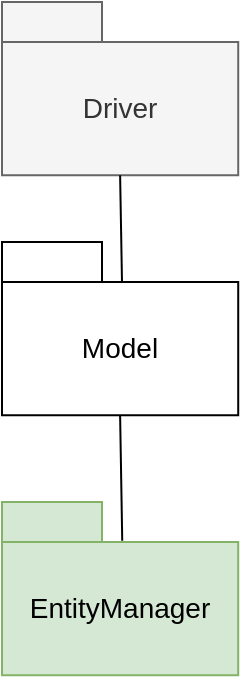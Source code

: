 <mxfile version="22.1.7" type="device" pages="7">
  <diagram name="stage1" id="nFiXmGpiatd-x4IdftAf">
    <mxGraphModel dx="1050" dy="574" grid="1" gridSize="10" guides="1" tooltips="1" connect="1" arrows="1" fold="1" page="1" pageScale="1" pageWidth="827" pageHeight="1169" math="0" shadow="0">
      <root>
        <mxCell id="0" />
        <mxCell id="1" parent="0" />
        <mxCell id="NtFGBCNYMaarltviYt5e-6" value="Driver" style="shape=folder;fontStyle=0;tabWidth=50;tabHeight=20;tabPosition=left;html=1;boundedLbl=1;whiteSpace=wrap;fontSize=14;fillColor=#f5f5f5;fontColor=#333333;strokeColor=#666666;" parent="1" vertex="1">
          <mxGeometry x="110" y="100" width="118.11" height="86.614" as="geometry" />
        </mxCell>
        <mxCell id="NtFGBCNYMaarltviYt5e-7" value="EntityManager" style="shape=folder;fontStyle=0;tabWidth=50;tabHeight=20;tabPosition=left;html=1;boundedLbl=1;whiteSpace=wrap;fontSize=14;fillColor=#d5e8d4;strokeColor=#82b366;" parent="1" vertex="1">
          <mxGeometry x="110" y="350" width="118.11" height="86.614" as="geometry" />
        </mxCell>
        <mxCell id="NtFGBCNYMaarltviYt5e-8" value="Model" style="shape=folder;fontStyle=0;tabWidth=50;tabHeight=20;tabPosition=left;html=1;boundedLbl=1;whiteSpace=wrap;fontSize=14;" parent="1" vertex="1">
          <mxGeometry x="110" y="220" width="118.11" height="86.614" as="geometry" />
        </mxCell>
        <mxCell id="NtFGBCNYMaarltviYt5e-9" style="edgeStyle=none;curved=1;rounded=0;orthogonalLoop=1;jettySize=auto;html=1;exitX=0.5;exitY=1;exitDx=0;exitDy=0;exitPerimeter=0;fontSize=14;startSize=8;endSize=8;endArrow=none;endFill=0;fontStyle=0" parent="1" source="NtFGBCNYMaarltviYt5e-6" edge="1">
          <mxGeometry relative="1" as="geometry">
            <mxPoint x="170" y="240" as="targetPoint" />
          </mxGeometry>
        </mxCell>
        <mxCell id="NtFGBCNYMaarltviYt5e-10" style="edgeStyle=none;curved=1;rounded=0;orthogonalLoop=1;jettySize=auto;html=1;exitX=0.5;exitY=1;exitDx=0;exitDy=0;exitPerimeter=0;fontSize=14;startSize=8;endSize=8;endArrow=none;endFill=0;entryX=0.509;entryY=0.224;entryDx=0;entryDy=0;entryPerimeter=0;fontStyle=0" parent="1" source="NtFGBCNYMaarltviYt5e-8" target="NtFGBCNYMaarltviYt5e-7" edge="1">
          <mxGeometry relative="1" as="geometry">
            <mxPoint x="180" y="390" as="targetPoint" />
          </mxGeometry>
        </mxCell>
      </root>
    </mxGraphModel>
  </diagram>
  <diagram id="7jZhpewcuXQLTm9cqS-a" name="stage2">
    <mxGraphModel dx="1050" dy="574" grid="1" gridSize="10" guides="1" tooltips="1" connect="1" arrows="1" fold="1" page="1" pageScale="1" pageWidth="827" pageHeight="1169" math="0" shadow="0">
      <root>
        <mxCell id="0" />
        <mxCell id="1" parent="0" />
        <mxCell id="r5QSC98rm3aFoDjztmir-1" value="Driver" style="shape=folder;fontStyle=0;tabWidth=50;tabHeight=20;tabPosition=left;html=1;boundedLbl=1;whiteSpace=wrap;fontSize=14;fillColor=#f5f5f5;fontColor=#333333;strokeColor=#666666;" parent="1" vertex="1">
          <mxGeometry x="190" y="150" width="118.11" height="86.614" as="geometry" />
        </mxCell>
        <mxCell id="r5QSC98rm3aFoDjztmir-2" value="EntityManager" style="shape=folder;fontStyle=0;tabWidth=50;tabHeight=20;tabPosition=left;html=1;boundedLbl=1;whiteSpace=wrap;fontSize=14;fillColor=#d5e8d4;strokeColor=#82b366;" parent="1" vertex="1">
          <mxGeometry x="188" y="400" width="118.11" height="86.614" as="geometry" />
        </mxCell>
        <mxCell id="r5QSC98rm3aFoDjztmir-3" value="Model" style="shape=folder;fontStyle=0;tabWidth=50;tabHeight=20;tabPosition=left;html=1;boundedLbl=1;whiteSpace=wrap;fontSize=14;" parent="1" vertex="1">
          <mxGeometry x="190" y="280" width="118.11" height="86.614" as="geometry" />
        </mxCell>
        <mxCell id="r5QSC98rm3aFoDjztmir-4" style="edgeStyle=none;curved=1;rounded=0;orthogonalLoop=1;jettySize=auto;html=1;exitX=0.5;exitY=1;exitDx=0;exitDy=0;exitPerimeter=0;entryX=0.502;entryY=0.222;entryDx=0;entryDy=0;entryPerimeter=0;fontSize=14;startSize=8;endSize=8;endArrow=none;endFill=0;fontStyle=0" parent="1" source="r5QSC98rm3aFoDjztmir-1" target="r5QSC98rm3aFoDjztmir-3" edge="1">
          <mxGeometry relative="1" as="geometry" />
        </mxCell>
        <mxCell id="r5QSC98rm3aFoDjztmir-5" style="edgeStyle=none;curved=1;rounded=0;orthogonalLoop=1;jettySize=auto;html=1;exitX=0.5;exitY=1;exitDx=0;exitDy=0;exitPerimeter=0;fontSize=14;startSize=8;endSize=8;endArrow=none;endFill=0;entryX=0.514;entryY=0.235;entryDx=0;entryDy=0;entryPerimeter=0;fontStyle=0" parent="1" source="r5QSC98rm3aFoDjztmir-3" target="r5QSC98rm3aFoDjztmir-2" edge="1">
          <mxGeometry relative="1" as="geometry">
            <mxPoint x="260" y="460" as="targetPoint" />
          </mxGeometry>
        </mxCell>
        <mxCell id="r5QSC98rm3aFoDjztmir-6" value="Driver" style="shape=folder;fontStyle=0;tabWidth=50;tabHeight=20;tabPosition=left;html=1;boundedLbl=1;whiteSpace=wrap;fontSize=14;fillColor=#f5f5f5;fontColor=#333333;strokeColor=#666666;" parent="1" vertex="1">
          <mxGeometry x="390" y="152" width="118.11" height="86.614" as="geometry" />
        </mxCell>
        <mxCell id="r5QSC98rm3aFoDjztmir-7" value="User access manager" style="shape=folder;fontStyle=0;tabWidth=50;tabHeight=20;tabPosition=left;html=1;boundedLbl=1;whiteSpace=wrap;fontSize=14;" parent="1" vertex="1">
          <mxGeometry x="390" y="280" width="118.11" height="86.614" as="geometry" />
        </mxCell>
        <mxCell id="r5QSC98rm3aFoDjztmir-8" style="edgeStyle=none;curved=1;rounded=0;orthogonalLoop=1;jettySize=auto;html=1;exitX=0.5;exitY=1;exitDx=0;exitDy=0;exitPerimeter=0;fontSize=14;startSize=8;endSize=8;endArrow=none;endFill=0;fontStyle=0" parent="1" source="r5QSC98rm3aFoDjztmir-6" edge="1">
          <mxGeometry relative="1" as="geometry">
            <mxPoint x="270" y="270" as="sourcePoint" />
            <mxPoint x="450" y="300" as="targetPoint" />
          </mxGeometry>
        </mxCell>
        <mxCell id="r5QSC98rm3aFoDjztmir-9" style="edgeStyle=none;curved=1;rounded=0;orthogonalLoop=1;jettySize=auto;html=1;exitX=0;exitY=0;exitDx=0;exitDy=53.307;exitPerimeter=0;entryX=0;entryY=0;entryDx=118.11;entryDy=53.307;entryPerimeter=0;fontSize=14;startSize=8;endSize=8;endArrow=none;endFill=0;fontStyle=0" parent="1" source="r5QSC98rm3aFoDjztmir-7" target="r5QSC98rm3aFoDjztmir-3" edge="1">
          <mxGeometry relative="1" as="geometry">
            <mxPoint x="536" y="270" as="sourcePoint" />
            <mxPoint x="536" y="320" as="targetPoint" />
          </mxGeometry>
        </mxCell>
        <mxCell id="Km7fCh84Na5QyA6fu3oK-1" value="Stub" style="shape=folder;fontStyle=0;tabWidth=41;tabHeight=10;tabPosition=left;html=1;boundedLbl=1;whiteSpace=wrap;fontSize=14;fillColor=#fff2cc;strokeColor=#d6b656;" parent="1" vertex="1">
          <mxGeometry x="393" y="410" width="71" height="50" as="geometry" />
        </mxCell>
        <mxCell id="Km7fCh84Na5QyA6fu3oK-2" style="edgeStyle=none;curved=1;rounded=0;orthogonalLoop=1;jettySize=auto;html=1;exitX=0.5;exitY=1;exitDx=0;exitDy=0;exitPerimeter=0;entryX=0;entryY=0;entryDx=56;entryDy=10;entryPerimeter=0;fontSize=14;startSize=8;endSize=8;endArrow=none;endFill=0;fontStyle=0" parent="1" source="r5QSC98rm3aFoDjztmir-7" target="Km7fCh84Na5QyA6fu3oK-1" edge="1">
          <mxGeometry relative="1" as="geometry" />
        </mxCell>
      </root>
    </mxGraphModel>
  </diagram>
  <diagram name="stage3" id="QqgS8FyfU77ePmhtMT1U">
    <mxGraphModel dx="1050" dy="574" grid="1" gridSize="10" guides="1" tooltips="1" connect="1" arrows="1" fold="1" page="1" pageScale="1" pageWidth="827" pageHeight="1169" math="0" shadow="0">
      <root>
        <mxCell id="HgnEyxM4vxeu46orU-b7-0" />
        <mxCell id="HgnEyxM4vxeu46orU-b7-1" parent="HgnEyxM4vxeu46orU-b7-0" />
        <mxCell id="HgnEyxM4vxeu46orU-b7-2" value="Driver" style="shape=folder;fontStyle=0;tabWidth=50;tabHeight=20;tabPosition=left;html=1;boundedLbl=1;whiteSpace=wrap;fontSize=14;fillColor=#f5f5f5;fontColor=#333333;strokeColor=#666666;" parent="HgnEyxM4vxeu46orU-b7-1" vertex="1">
          <mxGeometry x="102" y="152" width="118.11" height="86.614" as="geometry" />
        </mxCell>
        <mxCell id="HgnEyxM4vxeu46orU-b7-3" value="EntityManager" style="shape=folder;fontStyle=0;tabWidth=50;tabHeight=20;tabPosition=left;html=1;boundedLbl=1;whiteSpace=wrap;fontSize=14;fillColor=#d5e8d4;strokeColor=#82b366;" parent="HgnEyxM4vxeu46orU-b7-1" vertex="1">
          <mxGeometry x="100" y="400" width="118.11" height="86.614" as="geometry" />
        </mxCell>
        <mxCell id="HgnEyxM4vxeu46orU-b7-4" value="Model" style="shape=folder;fontStyle=0;tabWidth=50;tabHeight=20;tabPosition=left;html=1;boundedLbl=1;whiteSpace=wrap;fontSize=14;" parent="HgnEyxM4vxeu46orU-b7-1" vertex="1">
          <mxGeometry x="102" y="280" width="118.11" height="86.614" as="geometry" />
        </mxCell>
        <mxCell id="HgnEyxM4vxeu46orU-b7-5" style="edgeStyle=none;curved=1;rounded=0;orthogonalLoop=1;jettySize=auto;html=1;exitX=0.5;exitY=1;exitDx=0;exitDy=0;exitPerimeter=0;entryX=0.502;entryY=0.222;entryDx=0;entryDy=0;entryPerimeter=0;fontSize=14;startSize=8;endSize=8;endArrow=none;endFill=0;fontStyle=0" parent="HgnEyxM4vxeu46orU-b7-1" source="HgnEyxM4vxeu46orU-b7-2" target="HgnEyxM4vxeu46orU-b7-4" edge="1">
          <mxGeometry relative="1" as="geometry" />
        </mxCell>
        <mxCell id="HgnEyxM4vxeu46orU-b7-6" style="edgeStyle=none;curved=1;rounded=0;orthogonalLoop=1;jettySize=auto;html=1;exitX=0.5;exitY=1;exitDx=0;exitDy=0;exitPerimeter=0;fontSize=14;startSize=8;endSize=8;endArrow=none;endFill=0;entryX=0.514;entryY=0.235;entryDx=0;entryDy=0;entryPerimeter=0;fontStyle=0" parent="HgnEyxM4vxeu46orU-b7-1" source="HgnEyxM4vxeu46orU-b7-4" target="HgnEyxM4vxeu46orU-b7-3" edge="1">
          <mxGeometry relative="1" as="geometry">
            <mxPoint x="172" y="460" as="targetPoint" />
          </mxGeometry>
        </mxCell>
        <mxCell id="HgnEyxM4vxeu46orU-b7-7" value="Driver" style="shape=folder;fontStyle=0;tabWidth=50;tabHeight=20;tabPosition=left;html=1;boundedLbl=1;whiteSpace=wrap;fontSize=14;fillColor=#f5f5f5;fontColor=#333333;strokeColor=#666666;" parent="HgnEyxM4vxeu46orU-b7-1" vertex="1">
          <mxGeometry x="302" y="152" width="118.11" height="86.614" as="geometry" />
        </mxCell>
        <mxCell id="HgnEyxM4vxeu46orU-b7-8" value="User access manager" style="shape=folder;fontStyle=0;tabWidth=50;tabHeight=20;tabPosition=left;html=1;boundedLbl=1;whiteSpace=wrap;fontSize=14;" parent="HgnEyxM4vxeu46orU-b7-1" vertex="1">
          <mxGeometry x="302" y="280" width="118.11" height="86.614" as="geometry" />
        </mxCell>
        <mxCell id="HgnEyxM4vxeu46orU-b7-9" style="edgeStyle=none;curved=1;rounded=0;orthogonalLoop=1;jettySize=auto;html=1;exitX=0.5;exitY=1;exitDx=0;exitDy=0;exitPerimeter=0;fontSize=14;startSize=8;endSize=8;endArrow=none;endFill=0;fontStyle=0" parent="HgnEyxM4vxeu46orU-b7-1" source="HgnEyxM4vxeu46orU-b7-7" edge="1">
          <mxGeometry relative="1" as="geometry">
            <mxPoint x="182" y="270" as="sourcePoint" />
            <mxPoint x="362" y="300" as="targetPoint" />
          </mxGeometry>
        </mxCell>
        <mxCell id="HgnEyxM4vxeu46orU-b7-10" style="edgeStyle=none;curved=1;rounded=0;orthogonalLoop=1;jettySize=auto;html=1;exitX=0;exitY=0;exitDx=0;exitDy=53.307;exitPerimeter=0;entryX=0;entryY=0;entryDx=118.11;entryDy=53.307;entryPerimeter=0;fontSize=14;startSize=8;endSize=8;endArrow=none;endFill=0;fontStyle=0" parent="HgnEyxM4vxeu46orU-b7-1" source="HgnEyxM4vxeu46orU-b7-8" target="HgnEyxM4vxeu46orU-b7-4" edge="1">
          <mxGeometry relative="1" as="geometry">
            <mxPoint x="448" y="270" as="sourcePoint" />
            <mxPoint x="448" y="320" as="targetPoint" />
          </mxGeometry>
        </mxCell>
        <mxCell id="HgnEyxM4vxeu46orU-b7-11" value="Stub" style="shape=folder;fontStyle=0;tabWidth=41;tabHeight=10;tabPosition=left;html=1;boundedLbl=1;whiteSpace=wrap;fontSize=14;fillColor=#fff2cc;strokeColor=#d6b656;" parent="HgnEyxM4vxeu46orU-b7-1" vertex="1">
          <mxGeometry x="305" y="410" width="71" height="50" as="geometry" />
        </mxCell>
        <mxCell id="HgnEyxM4vxeu46orU-b7-12" style="edgeStyle=none;curved=1;rounded=0;orthogonalLoop=1;jettySize=auto;html=1;exitX=0.5;exitY=1;exitDx=0;exitDy=0;exitPerimeter=0;entryX=0;entryY=0;entryDx=56;entryDy=10;entryPerimeter=0;fontSize=14;startSize=8;endSize=8;endArrow=none;endFill=0;fontStyle=0" parent="HgnEyxM4vxeu46orU-b7-1" source="HgnEyxM4vxeu46orU-b7-8" target="HgnEyxM4vxeu46orU-b7-11" edge="1">
          <mxGeometry relative="1" as="geometry" />
        </mxCell>
        <mxCell id="qwO-8YciENq7gIZODvZ4-0" value="Tournament manager" style="shape=folder;fontStyle=0;tabWidth=50;tabHeight=20;tabPosition=left;html=1;boundedLbl=1;whiteSpace=wrap;fontSize=14;" parent="HgnEyxM4vxeu46orU-b7-1" vertex="1">
          <mxGeometry x="441" y="280" width="118.11" height="86.614" as="geometry" />
        </mxCell>
        <mxCell id="qwO-8YciENq7gIZODvZ4-1" value="Battle manager" style="shape=folder;fontStyle=0;tabWidth=50;tabHeight=20;tabPosition=left;html=1;boundedLbl=1;whiteSpace=wrap;fontSize=14;" parent="HgnEyxM4vxeu46orU-b7-1" vertex="1">
          <mxGeometry x="580" y="280" width="118.11" height="86.614" as="geometry" />
        </mxCell>
        <mxCell id="qwO-8YciENq7gIZODvZ4-2" value="Driver" style="shape=folder;fontStyle=0;tabWidth=50;tabHeight=20;tabPosition=left;html=1;boundedLbl=1;whiteSpace=wrap;fontSize=14;fillColor=#f5f5f5;fontColor=#333333;strokeColor=#666666;" parent="HgnEyxM4vxeu46orU-b7-1" vertex="1">
          <mxGeometry x="527" y="152" width="118.11" height="86.614" as="geometry" />
        </mxCell>
        <mxCell id="qwO-8YciENq7gIZODvZ4-3" style="edgeStyle=orthogonalEdgeStyle;rounded=0;orthogonalLoop=1;jettySize=auto;html=1;exitX=0.5;exitY=1;exitDx=0;exitDy=0;exitPerimeter=0;entryX=0;entryY=0;entryDx=95;entryDy=20;entryPerimeter=0;fontSize=14;startSize=8;endSize=8;endArrow=none;endFill=0;fontStyle=0" parent="HgnEyxM4vxeu46orU-b7-1" source="qwO-8YciENq7gIZODvZ4-2" target="qwO-8YciENq7gIZODvZ4-0" edge="1">
          <mxGeometry relative="1" as="geometry" />
        </mxCell>
        <mxCell id="qwO-8YciENq7gIZODvZ4-5" style="edgeStyle=orthogonalEdgeStyle;rounded=0;orthogonalLoop=1;jettySize=auto;html=1;exitX=0.5;exitY=1;exitDx=0;exitDy=0;exitPerimeter=0;entryX=0;entryY=0;entryDx=84.055;entryDy=20;entryPerimeter=0;fontSize=12;startSize=8;endSize=8;endArrow=none;endFill=0;fontStyle=0" parent="HgnEyxM4vxeu46orU-b7-1" source="qwO-8YciENq7gIZODvZ4-2" target="qwO-8YciENq7gIZODvZ4-1" edge="1">
          <mxGeometry relative="1" as="geometry" />
        </mxCell>
        <mxCell id="qwO-8YciENq7gIZODvZ4-6" style="edgeStyle=none;curved=1;rounded=0;orthogonalLoop=1;jettySize=auto;html=1;exitX=0.5;exitY=1;exitDx=0;exitDy=0;exitPerimeter=0;entryX=0;entryY=0;entryDx=71;entryDy=30;entryPerimeter=0;fontSize=12;startSize=8;endSize=8;endArrow=none;endFill=0;fontStyle=0" parent="HgnEyxM4vxeu46orU-b7-1" source="qwO-8YciENq7gIZODvZ4-0" target="HgnEyxM4vxeu46orU-b7-11" edge="1">
          <mxGeometry relative="1" as="geometry" />
        </mxCell>
        <mxCell id="qwO-8YciENq7gIZODvZ4-7" style="edgeStyle=none;curved=1;rounded=0;orthogonalLoop=1;jettySize=auto;html=1;exitX=0.5;exitY=1;exitDx=0;exitDy=0;exitPerimeter=0;entryX=0;entryY=0;entryDx=71;entryDy=40;entryPerimeter=0;fontSize=12;startSize=8;endSize=8;endArrow=none;endFill=0;fontStyle=0" parent="HgnEyxM4vxeu46orU-b7-1" source="qwO-8YciENq7gIZODvZ4-1" target="HgnEyxM4vxeu46orU-b7-11" edge="1">
          <mxGeometry relative="1" as="geometry" />
        </mxCell>
      </root>
    </mxGraphModel>
  </diagram>
  <diagram name="stage4" id="1Vw8A-N7Uwfhz6mi6NTo">
    <mxGraphModel dx="1050" dy="574" grid="1" gridSize="10" guides="1" tooltips="1" connect="1" arrows="1" fold="1" page="1" pageScale="1" pageWidth="827" pageHeight="1169" math="0" shadow="0">
      <root>
        <mxCell id="MydrCYE9HhOa6sGmNwBM-0" />
        <mxCell id="MydrCYE9HhOa6sGmNwBM-1" parent="MydrCYE9HhOa6sGmNwBM-0" />
        <mxCell id="MydrCYE9HhOa6sGmNwBM-2" value="Driver" style="shape=folder;fontStyle=0;tabWidth=50;tabHeight=20;tabPosition=left;html=1;boundedLbl=1;whiteSpace=wrap;fontSize=14;fillColor=#f5f5f5;fontColor=#333333;strokeColor=#666666;" parent="MydrCYE9HhOa6sGmNwBM-1" vertex="1">
          <mxGeometry x="52" y="229" width="118.11" height="86.614" as="geometry" />
        </mxCell>
        <mxCell id="MydrCYE9HhOa6sGmNwBM-3" value="EntityManager" style="shape=folder;fontStyle=0;tabWidth=50;tabHeight=20;tabPosition=left;html=1;boundedLbl=1;whiteSpace=wrap;fontSize=14;fillColor=#d5e8d4;strokeColor=#82b366;" parent="MydrCYE9HhOa6sGmNwBM-1" vertex="1">
          <mxGeometry x="50" y="476" width="118.11" height="86.614" as="geometry" />
        </mxCell>
        <mxCell id="MydrCYE9HhOa6sGmNwBM-4" value="Model" style="shape=folder;fontStyle=0;tabWidth=50;tabHeight=20;tabPosition=left;html=1;boundedLbl=1;whiteSpace=wrap;fontSize=14;" parent="MydrCYE9HhOa6sGmNwBM-1" vertex="1">
          <mxGeometry x="52" y="356" width="118.11" height="86.614" as="geometry" />
        </mxCell>
        <mxCell id="MydrCYE9HhOa6sGmNwBM-5" style="edgeStyle=none;curved=1;rounded=0;orthogonalLoop=1;jettySize=auto;html=1;exitX=0.5;exitY=1;exitDx=0;exitDy=0;exitPerimeter=0;entryX=0.502;entryY=0.222;entryDx=0;entryDy=0;entryPerimeter=0;fontSize=14;startSize=8;endSize=8;endArrow=none;endFill=0;fontStyle=0" parent="MydrCYE9HhOa6sGmNwBM-1" source="MydrCYE9HhOa6sGmNwBM-2" target="MydrCYE9HhOa6sGmNwBM-4" edge="1">
          <mxGeometry relative="1" as="geometry" />
        </mxCell>
        <mxCell id="MydrCYE9HhOa6sGmNwBM-6" style="edgeStyle=none;curved=1;rounded=0;orthogonalLoop=1;jettySize=auto;html=1;exitX=0.5;exitY=1;exitDx=0;exitDy=0;exitPerimeter=0;fontSize=14;startSize=8;endSize=8;endArrow=none;endFill=0;entryX=0.514;entryY=0.235;entryDx=0;entryDy=0;entryPerimeter=0;fontStyle=0" parent="MydrCYE9HhOa6sGmNwBM-1" source="MydrCYE9HhOa6sGmNwBM-4" target="MydrCYE9HhOa6sGmNwBM-3" edge="1">
          <mxGeometry relative="1" as="geometry">
            <mxPoint x="122" y="536" as="targetPoint" />
          </mxGeometry>
        </mxCell>
        <mxCell id="MydrCYE9HhOa6sGmNwBM-7" value="Driver" style="shape=folder;fontStyle=0;tabWidth=50;tabHeight=20;tabPosition=left;html=1;boundedLbl=1;whiteSpace=wrap;fontSize=14;fillColor=#f5f5f5;fontColor=#333333;strokeColor=#666666;" parent="MydrCYE9HhOa6sGmNwBM-1" vertex="1">
          <mxGeometry x="231" y="130" width="118.11" height="86.614" as="geometry" />
        </mxCell>
        <mxCell id="MydrCYE9HhOa6sGmNwBM-8" value="User access manager" style="shape=folder;fontStyle=0;tabWidth=50;tabHeight=20;tabPosition=left;html=1;boundedLbl=1;whiteSpace=wrap;fontSize=14;" parent="MydrCYE9HhOa6sGmNwBM-1" vertex="1">
          <mxGeometry x="231" y="258" width="118.11" height="86.614" as="geometry" />
        </mxCell>
        <mxCell id="MydrCYE9HhOa6sGmNwBM-9" style="edgeStyle=none;curved=1;rounded=0;orthogonalLoop=1;jettySize=auto;html=1;exitX=0.5;exitY=1;exitDx=0;exitDy=0;exitPerimeter=0;fontSize=14;startSize=8;endSize=8;endArrow=none;endFill=0;fontStyle=0" parent="MydrCYE9HhOa6sGmNwBM-1" source="MydrCYE9HhOa6sGmNwBM-7" edge="1">
          <mxGeometry relative="1" as="geometry">
            <mxPoint x="111" y="248" as="sourcePoint" />
            <mxPoint x="291" y="278" as="targetPoint" />
          </mxGeometry>
        </mxCell>
        <mxCell id="MydrCYE9HhOa6sGmNwBM-11" value="Stub" style="shape=folder;fontStyle=0;tabWidth=41;tabHeight=10;tabPosition=left;html=1;boundedLbl=1;whiteSpace=wrap;fontSize=14;fillColor=#fff2cc;strokeColor=#d6b656;" parent="MydrCYE9HhOa6sGmNwBM-1" vertex="1">
          <mxGeometry x="394.56" y="138" width="71" height="50" as="geometry" />
        </mxCell>
        <mxCell id="MydrCYE9HhOa6sGmNwBM-12" style="edgeStyle=none;curved=1;rounded=0;orthogonalLoop=1;jettySize=auto;html=1;exitX=0;exitY=0;exitDx=84.055;exitDy=20;exitPerimeter=0;entryX=0.25;entryY=1;entryDx=0;entryDy=0;entryPerimeter=0;fontSize=14;startSize=8;endSize=8;endArrow=none;endFill=0;fillColor=#fff2cc;strokeColor=#d6b656;fontStyle=0" parent="MydrCYE9HhOa6sGmNwBM-1" source="MydrCYE9HhOa6sGmNwBM-8" target="MydrCYE9HhOa6sGmNwBM-11" edge="1">
          <mxGeometry relative="1" as="geometry" />
        </mxCell>
        <mxCell id="MydrCYE9HhOa6sGmNwBM-13" value="Tournament manager" style="shape=folder;fontStyle=0;tabWidth=50;tabHeight=20;tabPosition=left;html=1;boundedLbl=1;whiteSpace=wrap;fontSize=14;" parent="MydrCYE9HhOa6sGmNwBM-1" vertex="1">
          <mxGeometry x="371" y="258" width="118.11" height="86.614" as="geometry" />
        </mxCell>
        <mxCell id="MydrCYE9HhOa6sGmNwBM-14" value="Battle manager" style="shape=folder;fontStyle=0;tabWidth=50;tabHeight=20;tabPosition=left;html=1;boundedLbl=1;whiteSpace=wrap;fontSize=14;" parent="MydrCYE9HhOa6sGmNwBM-1" vertex="1">
          <mxGeometry x="510" y="258" width="118.11" height="86.614" as="geometry" />
        </mxCell>
        <mxCell id="MydrCYE9HhOa6sGmNwBM-15" value="Driver" style="shape=folder;fontStyle=0;tabWidth=50;tabHeight=20;tabPosition=left;html=1;boundedLbl=1;whiteSpace=wrap;fontSize=14;fillColor=#f5f5f5;fontColor=#333333;strokeColor=#666666;" parent="MydrCYE9HhOa6sGmNwBM-1" vertex="1">
          <mxGeometry x="510" y="130" width="118.11" height="86.614" as="geometry" />
        </mxCell>
        <mxCell id="MydrCYE9HhOa6sGmNwBM-16" style="edgeStyle=orthogonalEdgeStyle;rounded=0;orthogonalLoop=1;jettySize=auto;html=1;exitX=0.5;exitY=1;exitDx=0;exitDy=0;exitPerimeter=0;entryX=0;entryY=0;entryDx=95;entryDy=20;entryPerimeter=0;fontSize=14;startSize=8;endSize=8;endArrow=none;endFill=0;fontStyle=0" parent="MydrCYE9HhOa6sGmNwBM-1" source="MydrCYE9HhOa6sGmNwBM-15" target="MydrCYE9HhOa6sGmNwBM-13" edge="1">
          <mxGeometry relative="1" as="geometry" />
        </mxCell>
        <mxCell id="MydrCYE9HhOa6sGmNwBM-17" style="edgeStyle=orthogonalEdgeStyle;rounded=0;orthogonalLoop=1;jettySize=auto;html=1;exitX=0.5;exitY=1;exitDx=0;exitDy=0;exitPerimeter=0;entryX=0;entryY=0;entryDx=84.055;entryDy=20;entryPerimeter=0;fontSize=12;startSize=8;endSize=8;endArrow=none;endFill=0;fontStyle=0" parent="MydrCYE9HhOa6sGmNwBM-1" source="MydrCYE9HhOa6sGmNwBM-15" target="MydrCYE9HhOa6sGmNwBM-14" edge="1">
          <mxGeometry relative="1" as="geometry" />
        </mxCell>
        <mxCell id="MydrCYE9HhOa6sGmNwBM-18" style="edgeStyle=none;curved=1;rounded=0;orthogonalLoop=1;jettySize=auto;html=1;exitX=0;exitY=0;exitDx=84.055;exitDy=20;exitPerimeter=0;entryX=0.5;entryY=1;entryDx=0;entryDy=0;entryPerimeter=0;fontSize=12;startSize=8;endSize=8;endArrow=none;endFill=0;fillColor=#fff2cc;strokeColor=#d6b656;fontStyle=0" parent="MydrCYE9HhOa6sGmNwBM-1" source="MydrCYE9HhOa6sGmNwBM-13" target="MydrCYE9HhOa6sGmNwBM-11" edge="1">
          <mxGeometry relative="1" as="geometry" />
        </mxCell>
        <mxCell id="MydrCYE9HhOa6sGmNwBM-19" style="edgeStyle=none;curved=1;rounded=0;orthogonalLoop=1;jettySize=auto;html=1;exitX=0;exitY=0;exitDx=0;exitDy=0;exitPerimeter=0;entryX=0.75;entryY=1;entryDx=0;entryDy=0;entryPerimeter=0;fontSize=12;startSize=8;endSize=8;endArrow=none;endFill=0;fillColor=#fff2cc;strokeColor=#d6b656;fontStyle=0" parent="MydrCYE9HhOa6sGmNwBM-1" source="MydrCYE9HhOa6sGmNwBM-14" target="MydrCYE9HhOa6sGmNwBM-11" edge="1">
          <mxGeometry relative="1" as="geometry" />
        </mxCell>
        <mxCell id="d-Yz0Qt1sTZI4ki5afto-0" value="Automatic evaluation manager" style="shape=folder;fontStyle=0;tabWidth=50;tabHeight=20;tabPosition=left;html=1;boundedLbl=1;whiteSpace=wrap;fontSize=14;" parent="MydrCYE9HhOa6sGmNwBM-1" vertex="1">
          <mxGeometry x="650" y="258" width="118.11" height="86.614" as="geometry" />
        </mxCell>
        <mxCell id="d-Yz0Qt1sTZI4ki5afto-1" style="edgeStyle=orthogonalEdgeStyle;rounded=0;orthogonalLoop=1;jettySize=auto;html=1;exitX=0.5;exitY=1;exitDx=0;exitDy=0;exitPerimeter=0;entryX=0;entryY=0;entryDx=118.11;entryDy=53.307;entryPerimeter=0;fontSize=12;startSize=8;endSize=8;endArrow=none;endFill=0;fontStyle=0" parent="MydrCYE9HhOa6sGmNwBM-1" source="MydrCYE9HhOa6sGmNwBM-8" target="MydrCYE9HhOa6sGmNwBM-4" edge="1">
          <mxGeometry relative="1" as="geometry" />
        </mxCell>
        <mxCell id="d-Yz0Qt1sTZI4ki5afto-2" style="edgeStyle=orthogonalEdgeStyle;rounded=0;orthogonalLoop=1;jettySize=auto;html=1;exitX=0.25;exitY=1;exitDx=0;exitDy=0;exitPerimeter=0;entryX=0;entryY=0;entryDx=118.11;entryDy=53.307;entryPerimeter=0;fontSize=12;startSize=8;endSize=8;endArrow=none;endFill=0;fontStyle=0" parent="MydrCYE9HhOa6sGmNwBM-1" source="MydrCYE9HhOa6sGmNwBM-13" target="MydrCYE9HhOa6sGmNwBM-4" edge="1">
          <mxGeometry relative="1" as="geometry" />
        </mxCell>
        <mxCell id="d-Yz0Qt1sTZI4ki5afto-4" style="edgeStyle=orthogonalEdgeStyle;rounded=0;orthogonalLoop=1;jettySize=auto;html=1;exitX=0.25;exitY=1;exitDx=0;exitDy=0;exitPerimeter=0;entryX=0;entryY=0;entryDx=118.11;entryDy=53.307;entryPerimeter=0;fontSize=12;startSize=8;endSize=8;endArrow=none;endFill=0;fontStyle=0" parent="MydrCYE9HhOa6sGmNwBM-1" source="MydrCYE9HhOa6sGmNwBM-14" target="MydrCYE9HhOa6sGmNwBM-4" edge="1">
          <mxGeometry relative="1" as="geometry" />
        </mxCell>
        <mxCell id="d-Yz0Qt1sTZI4ki5afto-5" style="edgeStyle=none;curved=1;rounded=0;orthogonalLoop=1;jettySize=auto;html=1;exitX=0;exitY=0;exitDx=118.11;exitDy=53.307;exitPerimeter=0;entryX=0;entryY=0;entryDx=0;entryDy=53.307;entryPerimeter=0;fontSize=12;startSize=8;endSize=8;endArrow=none;endFill=0;fontStyle=0" parent="MydrCYE9HhOa6sGmNwBM-1" source="MydrCYE9HhOa6sGmNwBM-14" target="d-Yz0Qt1sTZI4ki5afto-0" edge="1">
          <mxGeometry relative="1" as="geometry" />
        </mxCell>
        <mxCell id="d-Yz0Qt1sTZI4ki5afto-6" style="edgeStyle=orthogonalEdgeStyle;rounded=0;orthogonalLoop=1;jettySize=auto;html=1;exitX=0.5;exitY=1;exitDx=0;exitDy=0;exitPerimeter=0;entryX=0;entryY=0;entryDx=118.11;entryDy=53.307;entryPerimeter=0;fontSize=12;startSize=8;endSize=8;endArrow=none;endFill=0;fontStyle=0" parent="MydrCYE9HhOa6sGmNwBM-1" source="d-Yz0Qt1sTZI4ki5afto-0" target="MydrCYE9HhOa6sGmNwBM-4" edge="1">
          <mxGeometry relative="1" as="geometry" />
        </mxCell>
        <mxCell id="-Oc3p-1ta0XPhxKd5aUm-0" value="Stub" style="shape=folder;fontStyle=0;tabWidth=41;tabHeight=10;tabPosition=left;html=1;boundedLbl=1;whiteSpace=wrap;fontSize=14;fillColor=#fff2cc;strokeColor=#d6b656;" vertex="1" parent="MydrCYE9HhOa6sGmNwBM-1">
          <mxGeometry x="684" y="439.61" width="71" height="50" as="geometry" />
        </mxCell>
        <mxCell id="-Oc3p-1ta0XPhxKd5aUm-1" style="edgeStyle=none;curved=1;rounded=0;orthogonalLoop=1;jettySize=auto;html=1;exitX=0.75;exitY=1;exitDx=0;exitDy=0;exitPerimeter=0;entryX=0;entryY=0;entryDx=56;entryDy=10;entryPerimeter=0;fontSize=12;startSize=8;endSize=8;endArrow=none;endFill=0;fillColor=#fff2cc;strokeColor=#d6b656;fontStyle=0" edge="1" parent="MydrCYE9HhOa6sGmNwBM-1" source="d-Yz0Qt1sTZI4ki5afto-0" target="-Oc3p-1ta0XPhxKd5aUm-0">
          <mxGeometry relative="1" as="geometry">
            <mxPoint x="520" y="268" as="sourcePoint" />
            <mxPoint x="458" y="198" as="targetPoint" />
          </mxGeometry>
        </mxCell>
      </root>
    </mxGraphModel>
  </diagram>
  <diagram name="stage5bis" id="lNFEtDb7Zdy7GEt48Jjb">
    <mxGraphModel dx="1050" dy="574" grid="1" gridSize="10" guides="1" tooltips="1" connect="1" arrows="1" fold="1" page="1" pageScale="1" pageWidth="827" pageHeight="1169" math="0" shadow="0">
      <root>
        <mxCell id="l6g2gWI3unhQSiRnpeDn-0" />
        <mxCell id="l6g2gWI3unhQSiRnpeDn-1" parent="l6g2gWI3unhQSiRnpeDn-0" />
        <mxCell id="l6g2gWI3unhQSiRnpeDn-2" value="Driver" style="shape=folder;fontStyle=0;tabWidth=50;tabHeight=20;tabPosition=left;html=1;boundedLbl=1;whiteSpace=wrap;fontSize=14;fillColor=#f5f5f5;fontColor=#333333;strokeColor=#666666;" parent="l6g2gWI3unhQSiRnpeDn-1" vertex="1">
          <mxGeometry x="52" y="229" width="118.11" height="86.614" as="geometry" />
        </mxCell>
        <mxCell id="l6g2gWI3unhQSiRnpeDn-3" value="EntityManager" style="shape=folder;fontStyle=0;tabWidth=50;tabHeight=20;tabPosition=left;html=1;boundedLbl=1;whiteSpace=wrap;fontSize=14;fillColor=#d5e8d4;strokeColor=#82b366;" parent="l6g2gWI3unhQSiRnpeDn-1" vertex="1">
          <mxGeometry x="50" y="476" width="118.11" height="86.614" as="geometry" />
        </mxCell>
        <mxCell id="l6g2gWI3unhQSiRnpeDn-4" value="Model" style="shape=folder;fontStyle=0;tabWidth=50;tabHeight=20;tabPosition=left;html=1;boundedLbl=1;whiteSpace=wrap;fontSize=14;" parent="l6g2gWI3unhQSiRnpeDn-1" vertex="1">
          <mxGeometry x="52" y="356" width="118.11" height="86.614" as="geometry" />
        </mxCell>
        <mxCell id="l6g2gWI3unhQSiRnpeDn-5" style="edgeStyle=none;curved=1;rounded=0;orthogonalLoop=1;jettySize=auto;html=1;exitX=0.5;exitY=1;exitDx=0;exitDy=0;exitPerimeter=0;entryX=0.502;entryY=0.222;entryDx=0;entryDy=0;entryPerimeter=0;fontSize=14;startSize=8;endSize=8;endArrow=none;endFill=0;fontStyle=0" parent="l6g2gWI3unhQSiRnpeDn-1" source="l6g2gWI3unhQSiRnpeDn-2" target="l6g2gWI3unhQSiRnpeDn-4" edge="1">
          <mxGeometry relative="1" as="geometry" />
        </mxCell>
        <mxCell id="l6g2gWI3unhQSiRnpeDn-6" style="edgeStyle=none;curved=1;rounded=0;orthogonalLoop=1;jettySize=auto;html=1;exitX=0.5;exitY=1;exitDx=0;exitDy=0;exitPerimeter=0;fontSize=14;startSize=8;endSize=8;endArrow=none;endFill=0;entryX=0.514;entryY=0.235;entryDx=0;entryDy=0;entryPerimeter=0;fontStyle=0" parent="l6g2gWI3unhQSiRnpeDn-1" source="l6g2gWI3unhQSiRnpeDn-4" target="l6g2gWI3unhQSiRnpeDn-3" edge="1">
          <mxGeometry relative="1" as="geometry">
            <mxPoint x="122" y="536" as="targetPoint" />
          </mxGeometry>
        </mxCell>
        <mxCell id="l6g2gWI3unhQSiRnpeDn-7" value="Driver" style="shape=folder;fontStyle=0;tabWidth=50;tabHeight=20;tabPosition=left;html=1;boundedLbl=1;whiteSpace=wrap;fontSize=14;fillColor=#f5f5f5;fontColor=#333333;strokeColor=#666666;" parent="l6g2gWI3unhQSiRnpeDn-1" vertex="1">
          <mxGeometry x="231" y="130" width="118.11" height="86.614" as="geometry" />
        </mxCell>
        <mxCell id="l6g2gWI3unhQSiRnpeDn-8" value="User access manager" style="shape=folder;fontStyle=0;tabWidth=50;tabHeight=20;tabPosition=left;html=1;boundedLbl=1;whiteSpace=wrap;fontSize=14;" parent="l6g2gWI3unhQSiRnpeDn-1" vertex="1">
          <mxGeometry x="231" y="258" width="118.11" height="86.614" as="geometry" />
        </mxCell>
        <mxCell id="l6g2gWI3unhQSiRnpeDn-9" style="edgeStyle=none;curved=1;rounded=0;orthogonalLoop=1;jettySize=auto;html=1;exitX=0.5;exitY=1;exitDx=0;exitDy=0;exitPerimeter=0;fontSize=14;startSize=8;endSize=8;endArrow=none;endFill=0;fontStyle=0" parent="l6g2gWI3unhQSiRnpeDn-1" source="l6g2gWI3unhQSiRnpeDn-7" edge="1">
          <mxGeometry relative="1" as="geometry">
            <mxPoint x="111" y="248" as="sourcePoint" />
            <mxPoint x="291" y="278" as="targetPoint" />
          </mxGeometry>
        </mxCell>
        <mxCell id="l6g2gWI3unhQSiRnpeDn-11" style="edgeStyle=none;curved=1;rounded=0;orthogonalLoop=1;jettySize=auto;html=1;exitX=0;exitY=0;exitDx=84.055;exitDy=20;exitPerimeter=0;entryX=0.25;entryY=1;entryDx=0;entryDy=0;entryPerimeter=0;fontSize=14;startSize=8;endSize=8;endArrow=none;endFill=0;fillColor=#fff2cc;strokeColor=#d6b656;fontStyle=0" parent="l6g2gWI3unhQSiRnpeDn-1" source="l6g2gWI3unhQSiRnpeDn-8" target="vkqax0Aes6gwlOR-4_co-0" edge="1">
          <mxGeometry relative="1" as="geometry">
            <mxPoint x="412.31" y="188" as="targetPoint" />
          </mxGeometry>
        </mxCell>
        <mxCell id="l6g2gWI3unhQSiRnpeDn-12" value="Tournament manager" style="shape=folder;fontStyle=0;tabWidth=50;tabHeight=20;tabPosition=left;html=1;boundedLbl=1;whiteSpace=wrap;fontSize=14;" parent="l6g2gWI3unhQSiRnpeDn-1" vertex="1">
          <mxGeometry x="371" y="258" width="118.11" height="86.614" as="geometry" />
        </mxCell>
        <mxCell id="l6g2gWI3unhQSiRnpeDn-13" value="Battle manager" style="shape=folder;fontStyle=0;tabWidth=50;tabHeight=20;tabPosition=left;html=1;boundedLbl=1;whiteSpace=wrap;fontSize=14;" parent="l6g2gWI3unhQSiRnpeDn-1" vertex="1">
          <mxGeometry x="510" y="258" width="118.11" height="86.614" as="geometry" />
        </mxCell>
        <mxCell id="l6g2gWI3unhQSiRnpeDn-14" value="Driver" style="shape=folder;fontStyle=0;tabWidth=50;tabHeight=20;tabPosition=left;html=1;boundedLbl=1;whiteSpace=wrap;fontSize=14;fillColor=#f5f5f5;fontColor=#333333;strokeColor=#666666;" parent="l6g2gWI3unhQSiRnpeDn-1" vertex="1">
          <mxGeometry x="510" y="130" width="118.11" height="86.614" as="geometry" />
        </mxCell>
        <mxCell id="l6g2gWI3unhQSiRnpeDn-15" style="edgeStyle=orthogonalEdgeStyle;rounded=0;orthogonalLoop=1;jettySize=auto;html=1;exitX=0.5;exitY=1;exitDx=0;exitDy=0;exitPerimeter=0;entryX=0;entryY=0;entryDx=95;entryDy=20;entryPerimeter=0;fontSize=14;startSize=8;endSize=8;endArrow=none;endFill=0;fontStyle=0" parent="l6g2gWI3unhQSiRnpeDn-1" source="l6g2gWI3unhQSiRnpeDn-14" target="l6g2gWI3unhQSiRnpeDn-12" edge="1">
          <mxGeometry relative="1" as="geometry" />
        </mxCell>
        <mxCell id="l6g2gWI3unhQSiRnpeDn-16" style="edgeStyle=orthogonalEdgeStyle;rounded=0;orthogonalLoop=1;jettySize=auto;html=1;exitX=0.5;exitY=1;exitDx=0;exitDy=0;exitPerimeter=0;entryX=0;entryY=0;entryDx=84.055;entryDy=20;entryPerimeter=0;fontSize=12;startSize=8;endSize=8;endArrow=none;endFill=0;fontStyle=0" parent="l6g2gWI3unhQSiRnpeDn-1" source="l6g2gWI3unhQSiRnpeDn-14" target="l6g2gWI3unhQSiRnpeDn-13" edge="1">
          <mxGeometry relative="1" as="geometry" />
        </mxCell>
        <mxCell id="l6g2gWI3unhQSiRnpeDn-17" style="edgeStyle=none;curved=1;rounded=0;orthogonalLoop=1;jettySize=auto;html=1;exitX=0;exitY=0;exitDx=84.055;exitDy=20;exitPerimeter=0;fontSize=12;startSize=8;endSize=8;endArrow=none;endFill=0;fillColor=#fff2cc;strokeColor=#d6b656;fontStyle=0" parent="l6g2gWI3unhQSiRnpeDn-1" source="l6g2gWI3unhQSiRnpeDn-12" target="vkqax0Aes6gwlOR-4_co-0" edge="1">
          <mxGeometry relative="1" as="geometry">
            <mxPoint x="430.06" y="188" as="targetPoint" />
          </mxGeometry>
        </mxCell>
        <mxCell id="l6g2gWI3unhQSiRnpeDn-18" style="edgeStyle=none;curved=1;rounded=0;orthogonalLoop=1;jettySize=auto;html=1;exitX=0;exitY=0;exitDx=0;exitDy=0;exitPerimeter=0;entryX=0.75;entryY=1;entryDx=0;entryDy=0;entryPerimeter=0;fontSize=12;startSize=8;endSize=8;endArrow=none;endFill=0;fillColor=#fff2cc;strokeColor=#d6b656;fontStyle=0" parent="l6g2gWI3unhQSiRnpeDn-1" source="l6g2gWI3unhQSiRnpeDn-13" target="vkqax0Aes6gwlOR-4_co-0" edge="1">
          <mxGeometry relative="1" as="geometry">
            <mxPoint x="447.81" y="188" as="targetPoint" />
          </mxGeometry>
        </mxCell>
        <mxCell id="l6g2gWI3unhQSiRnpeDn-19" value="Automatic evaluation manager" style="shape=folder;fontStyle=0;tabWidth=50;tabHeight=20;tabPosition=left;html=1;boundedLbl=1;whiteSpace=wrap;fontSize=14;" parent="l6g2gWI3unhQSiRnpeDn-1" vertex="1">
          <mxGeometry x="650" y="258" width="118.11" height="86.614" as="geometry" />
        </mxCell>
        <mxCell id="l6g2gWI3unhQSiRnpeDn-20" style="edgeStyle=orthogonalEdgeStyle;rounded=0;orthogonalLoop=1;jettySize=auto;html=1;exitX=0.5;exitY=1;exitDx=0;exitDy=0;exitPerimeter=0;entryX=0;entryY=0;entryDx=118.11;entryDy=53.307;entryPerimeter=0;fontSize=12;startSize=8;endSize=8;endArrow=none;endFill=0;fontStyle=0" parent="l6g2gWI3unhQSiRnpeDn-1" source="l6g2gWI3unhQSiRnpeDn-8" target="l6g2gWI3unhQSiRnpeDn-4" edge="1">
          <mxGeometry relative="1" as="geometry" />
        </mxCell>
        <mxCell id="l6g2gWI3unhQSiRnpeDn-21" style="edgeStyle=orthogonalEdgeStyle;rounded=0;orthogonalLoop=1;jettySize=auto;html=1;exitX=0.25;exitY=1;exitDx=0;exitDy=0;exitPerimeter=0;entryX=0;entryY=0;entryDx=118.11;entryDy=53.307;entryPerimeter=0;fontSize=12;startSize=8;endSize=8;endArrow=none;endFill=0;fontStyle=0" parent="l6g2gWI3unhQSiRnpeDn-1" source="l6g2gWI3unhQSiRnpeDn-12" target="l6g2gWI3unhQSiRnpeDn-4" edge="1">
          <mxGeometry relative="1" as="geometry" />
        </mxCell>
        <mxCell id="l6g2gWI3unhQSiRnpeDn-22" style="edgeStyle=orthogonalEdgeStyle;rounded=0;orthogonalLoop=1;jettySize=auto;html=1;exitX=0.25;exitY=1;exitDx=0;exitDy=0;exitPerimeter=0;entryX=0;entryY=0;entryDx=118.11;entryDy=53.307;entryPerimeter=0;fontSize=12;startSize=8;endSize=8;endArrow=none;endFill=0;fontStyle=0" parent="l6g2gWI3unhQSiRnpeDn-1" source="l6g2gWI3unhQSiRnpeDn-13" target="l6g2gWI3unhQSiRnpeDn-4" edge="1">
          <mxGeometry relative="1" as="geometry" />
        </mxCell>
        <mxCell id="l6g2gWI3unhQSiRnpeDn-23" style="edgeStyle=none;curved=1;rounded=0;orthogonalLoop=1;jettySize=auto;html=1;exitX=0;exitY=0;exitDx=118.11;exitDy=53.307;exitPerimeter=0;entryX=0;entryY=0;entryDx=0;entryDy=53.307;entryPerimeter=0;fontSize=12;startSize=8;endSize=8;endArrow=none;endFill=0;fontStyle=0" parent="l6g2gWI3unhQSiRnpeDn-1" source="l6g2gWI3unhQSiRnpeDn-13" target="l6g2gWI3unhQSiRnpeDn-19" edge="1">
          <mxGeometry relative="1" as="geometry" />
        </mxCell>
        <mxCell id="l6g2gWI3unhQSiRnpeDn-24" style="edgeStyle=orthogonalEdgeStyle;rounded=0;orthogonalLoop=1;jettySize=auto;html=1;exitX=0.5;exitY=1;exitDx=0;exitDy=0;exitPerimeter=0;entryX=0;entryY=0;entryDx=118.11;entryDy=53.307;entryPerimeter=0;fontSize=12;startSize=8;endSize=8;endArrow=none;endFill=0;fontStyle=0" parent="l6g2gWI3unhQSiRnpeDn-1" source="l6g2gWI3unhQSiRnpeDn-19" target="l6g2gWI3unhQSiRnpeDn-4" edge="1">
          <mxGeometry relative="1" as="geometry" />
        </mxCell>
        <mxCell id="vkqax0Aes6gwlOR-4_co-0" value="Mail manager" style="shape=folder;fontStyle=0;tabWidth=50;tabHeight=20;tabPosition=left;html=1;boundedLbl=1;whiteSpace=wrap;fontSize=14;fillColor=#fff2cc;strokeColor=#d6b656;" parent="l6g2gWI3unhQSiRnpeDn-1" vertex="1">
          <mxGeometry x="371" y="130" width="118.11" height="86.614" as="geometry" />
        </mxCell>
        <mxCell id="JG8Et2JAy70hdA0RWCTx-0" value="Stub" style="shape=folder;fontStyle=0;tabWidth=41;tabHeight=10;tabPosition=left;html=1;boundedLbl=1;whiteSpace=wrap;fontSize=14;fillColor=#fff2cc;strokeColor=#d6b656;" vertex="1" parent="l6g2gWI3unhQSiRnpeDn-1">
          <mxGeometry x="684" y="439.61" width="71" height="50" as="geometry" />
        </mxCell>
        <mxCell id="JG8Et2JAy70hdA0RWCTx-1" style="edgeStyle=none;curved=1;rounded=0;orthogonalLoop=1;jettySize=auto;html=1;exitX=0.75;exitY=1;exitDx=0;exitDy=0;exitPerimeter=0;entryX=0;entryY=0;entryDx=56;entryDy=10;entryPerimeter=0;fontSize=12;startSize=8;endSize=8;endArrow=none;endFill=0;fillColor=#fff2cc;strokeColor=#d6b656;fontStyle=0" edge="1" parent="l6g2gWI3unhQSiRnpeDn-1" target="JG8Et2JAy70hdA0RWCTx-0">
          <mxGeometry relative="1" as="geometry">
            <mxPoint x="739" y="345" as="sourcePoint" />
            <mxPoint x="458" y="198" as="targetPoint" />
          </mxGeometry>
        </mxCell>
      </root>
    </mxGraphModel>
  </diagram>
  <diagram name="stage5" id="eb9yU-7rxutr9KTCmvNk">
    <mxGraphModel dx="1050" dy="574" grid="1" gridSize="10" guides="1" tooltips="1" connect="1" arrows="1" fold="1" page="1" pageScale="1" pageWidth="827" pageHeight="1169" math="0" shadow="0">
      <root>
        <mxCell id="Grpx7ZYgyurgMNN_Rad6-0" />
        <mxCell id="Grpx7ZYgyurgMNN_Rad6-1" parent="Grpx7ZYgyurgMNN_Rad6-0" />
        <mxCell id="Grpx7ZYgyurgMNN_Rad6-3" value="EntityManager" style="shape=folder;fontStyle=0;tabWidth=50;tabHeight=20;tabPosition=left;html=1;boundedLbl=1;whiteSpace=wrap;fontSize=14;fillColor=#d5e8d4;strokeColor=#82b366;" parent="Grpx7ZYgyurgMNN_Rad6-1" vertex="1">
          <mxGeometry x="50" y="476" width="118.11" height="86.614" as="geometry" />
        </mxCell>
        <mxCell id="Grpx7ZYgyurgMNN_Rad6-4" value="Model" style="shape=folder;fontStyle=0;tabWidth=50;tabHeight=20;tabPosition=left;html=1;boundedLbl=1;whiteSpace=wrap;fontSize=14;" parent="Grpx7ZYgyurgMNN_Rad6-1" vertex="1">
          <mxGeometry x="52" y="356" width="118.11" height="86.614" as="geometry" />
        </mxCell>
        <mxCell id="Grpx7ZYgyurgMNN_Rad6-6" style="edgeStyle=none;curved=1;rounded=0;orthogonalLoop=1;jettySize=auto;html=1;exitX=0.5;exitY=1;exitDx=0;exitDy=0;exitPerimeter=0;fontSize=14;startSize=8;endSize=8;endArrow=none;endFill=0;entryX=0.514;entryY=0.235;entryDx=0;entryDy=0;entryPerimeter=0;fontStyle=0" parent="Grpx7ZYgyurgMNN_Rad6-1" source="Grpx7ZYgyurgMNN_Rad6-4" target="Grpx7ZYgyurgMNN_Rad6-3" edge="1">
          <mxGeometry relative="1" as="geometry">
            <mxPoint x="122" y="536" as="targetPoint" />
          </mxGeometry>
        </mxCell>
        <mxCell id="Grpx7ZYgyurgMNN_Rad6-8" value="User access manager" style="shape=folder;fontStyle=0;tabWidth=50;tabHeight=20;tabPosition=left;html=1;boundedLbl=1;whiteSpace=wrap;fontSize=14;" parent="Grpx7ZYgyurgMNN_Rad6-1" vertex="1">
          <mxGeometry x="231" y="258" width="118.11" height="86.614" as="geometry" />
        </mxCell>
        <mxCell id="Grpx7ZYgyurgMNN_Rad6-10" value="Stub" style="shape=folder;fontStyle=0;tabWidth=41;tabHeight=10;tabPosition=left;html=1;boundedLbl=1;whiteSpace=wrap;fontSize=14;fillColor=#fff2cc;strokeColor=#d6b656;" parent="Grpx7ZYgyurgMNN_Rad6-1" vertex="1">
          <mxGeometry x="394.56" y="138" width="71" height="50" as="geometry" />
        </mxCell>
        <mxCell id="Grpx7ZYgyurgMNN_Rad6-11" style="edgeStyle=none;curved=1;rounded=0;orthogonalLoop=1;jettySize=auto;html=1;exitX=0;exitY=0;exitDx=84.055;exitDy=20;exitPerimeter=0;entryX=0.25;entryY=1;entryDx=0;entryDy=0;entryPerimeter=0;fontSize=14;startSize=8;endSize=8;endArrow=none;endFill=0;fillColor=#fff2cc;strokeColor=#d6b656;fontStyle=0" parent="Grpx7ZYgyurgMNN_Rad6-1" source="Grpx7ZYgyurgMNN_Rad6-8" target="Grpx7ZYgyurgMNN_Rad6-10" edge="1">
          <mxGeometry relative="1" as="geometry" />
        </mxCell>
        <mxCell id="Grpx7ZYgyurgMNN_Rad6-12" value="Tournament manager" style="shape=folder;fontStyle=0;tabWidth=50;tabHeight=20;tabPosition=left;html=1;boundedLbl=1;whiteSpace=wrap;fontSize=14;" parent="Grpx7ZYgyurgMNN_Rad6-1" vertex="1">
          <mxGeometry x="371" y="258" width="118.11" height="86.614" as="geometry" />
        </mxCell>
        <mxCell id="Grpx7ZYgyurgMNN_Rad6-13" value="Battle manager" style="shape=folder;fontStyle=0;tabWidth=50;tabHeight=20;tabPosition=left;html=1;boundedLbl=1;whiteSpace=wrap;fontSize=14;" parent="Grpx7ZYgyurgMNN_Rad6-1" vertex="1">
          <mxGeometry x="510" y="258" width="118.11" height="86.614" as="geometry" />
        </mxCell>
        <mxCell id="Grpx7ZYgyurgMNN_Rad6-17" style="edgeStyle=none;curved=1;rounded=0;orthogonalLoop=1;jettySize=auto;html=1;exitX=0;exitY=0;exitDx=84.055;exitDy=20;exitPerimeter=0;entryX=0.5;entryY=1;entryDx=0;entryDy=0;entryPerimeter=0;fontSize=12;startSize=8;endSize=8;endArrow=none;endFill=0;fillColor=#fff2cc;strokeColor=#d6b656;fontStyle=0" parent="Grpx7ZYgyurgMNN_Rad6-1" source="Grpx7ZYgyurgMNN_Rad6-12" target="Grpx7ZYgyurgMNN_Rad6-10" edge="1">
          <mxGeometry relative="1" as="geometry" />
        </mxCell>
        <mxCell id="Grpx7ZYgyurgMNN_Rad6-18" style="edgeStyle=none;curved=1;rounded=0;orthogonalLoop=1;jettySize=auto;html=1;exitX=0;exitY=0;exitDx=0;exitDy=0;exitPerimeter=0;entryX=0.75;entryY=1;entryDx=0;entryDy=0;entryPerimeter=0;fontSize=12;startSize=8;endSize=8;endArrow=none;endFill=0;fillColor=#fff2cc;strokeColor=#d6b656;fontStyle=0" parent="Grpx7ZYgyurgMNN_Rad6-1" source="Grpx7ZYgyurgMNN_Rad6-13" target="Grpx7ZYgyurgMNN_Rad6-10" edge="1">
          <mxGeometry relative="1" as="geometry" />
        </mxCell>
        <mxCell id="Grpx7ZYgyurgMNN_Rad6-19" value="Automatic evaluation manager" style="shape=folder;fontStyle=0;tabWidth=50;tabHeight=20;tabPosition=left;html=1;boundedLbl=1;whiteSpace=wrap;fontSize=14;" parent="Grpx7ZYgyurgMNN_Rad6-1" vertex="1">
          <mxGeometry x="650" y="258" width="118.11" height="86.614" as="geometry" />
        </mxCell>
        <mxCell id="Grpx7ZYgyurgMNN_Rad6-20" style="edgeStyle=orthogonalEdgeStyle;rounded=0;orthogonalLoop=1;jettySize=auto;html=1;exitX=0.5;exitY=1;exitDx=0;exitDy=0;exitPerimeter=0;entryX=0;entryY=0;entryDx=118.11;entryDy=53.307;entryPerimeter=0;fontSize=12;startSize=8;endSize=8;endArrow=none;endFill=0;fontStyle=0" parent="Grpx7ZYgyurgMNN_Rad6-1" source="Grpx7ZYgyurgMNN_Rad6-8" target="Grpx7ZYgyurgMNN_Rad6-4" edge="1">
          <mxGeometry relative="1" as="geometry" />
        </mxCell>
        <mxCell id="Grpx7ZYgyurgMNN_Rad6-21" style="edgeStyle=orthogonalEdgeStyle;rounded=0;orthogonalLoop=1;jettySize=auto;html=1;exitX=0.25;exitY=1;exitDx=0;exitDy=0;exitPerimeter=0;entryX=0;entryY=0;entryDx=118.11;entryDy=53.307;entryPerimeter=0;fontSize=12;startSize=8;endSize=8;endArrow=none;endFill=0;fontStyle=0" parent="Grpx7ZYgyurgMNN_Rad6-1" source="Grpx7ZYgyurgMNN_Rad6-12" target="Grpx7ZYgyurgMNN_Rad6-4" edge="1">
          <mxGeometry relative="1" as="geometry" />
        </mxCell>
        <mxCell id="Grpx7ZYgyurgMNN_Rad6-22" style="edgeStyle=orthogonalEdgeStyle;rounded=0;orthogonalLoop=1;jettySize=auto;html=1;exitX=0.25;exitY=1;exitDx=0;exitDy=0;exitPerimeter=0;entryX=0;entryY=0;entryDx=118.11;entryDy=53.307;entryPerimeter=0;fontSize=12;startSize=8;endSize=8;endArrow=none;endFill=0;fontStyle=0" parent="Grpx7ZYgyurgMNN_Rad6-1" source="Grpx7ZYgyurgMNN_Rad6-13" target="Grpx7ZYgyurgMNN_Rad6-4" edge="1">
          <mxGeometry relative="1" as="geometry" />
        </mxCell>
        <mxCell id="Grpx7ZYgyurgMNN_Rad6-23" style="edgeStyle=none;curved=1;rounded=0;orthogonalLoop=1;jettySize=auto;html=1;exitX=0;exitY=0;exitDx=118.11;exitDy=53.307;exitPerimeter=0;entryX=0;entryY=0;entryDx=0;entryDy=53.307;entryPerimeter=0;fontSize=12;startSize=8;endSize=8;endArrow=none;endFill=0;fontStyle=0" parent="Grpx7ZYgyurgMNN_Rad6-1" source="Grpx7ZYgyurgMNN_Rad6-13" target="Grpx7ZYgyurgMNN_Rad6-19" edge="1">
          <mxGeometry relative="1" as="geometry" />
        </mxCell>
        <mxCell id="Grpx7ZYgyurgMNN_Rad6-24" style="edgeStyle=orthogonalEdgeStyle;rounded=0;orthogonalLoop=1;jettySize=auto;html=1;exitX=0.5;exitY=1;exitDx=0;exitDy=0;exitPerimeter=0;entryX=0;entryY=0;entryDx=118.11;entryDy=53.307;entryPerimeter=0;fontSize=12;startSize=8;endSize=8;endArrow=none;endFill=0;fontStyle=0" parent="Grpx7ZYgyurgMNN_Rad6-1" source="Grpx7ZYgyurgMNN_Rad6-19" target="Grpx7ZYgyurgMNN_Rad6-4" edge="1">
          <mxGeometry relative="1" as="geometry" />
        </mxCell>
        <mxCell id="FIhD5EfpzuTw_S4aFwJT-3" style="edgeStyle=orthogonalEdgeStyle;rounded=0;orthogonalLoop=1;jettySize=auto;html=1;exitX=0;exitY=0;exitDx=0;exitDy=53.307;exitPerimeter=0;fontSize=12;startSize=8;endSize=8;endArrow=none;endFill=0;" parent="Grpx7ZYgyurgMNN_Rad6-1" source="FIhD5EfpzuTw_S4aFwJT-0" target="Grpx7ZYgyurgMNN_Rad6-8" edge="1">
          <mxGeometry relative="1" as="geometry" />
        </mxCell>
        <mxCell id="FIhD5EfpzuTw_S4aFwJT-0" value="Dashboard manager" style="shape=folder;fontStyle=0;tabWidth=50;tabHeight=20;tabPosition=left;html=1;boundedLbl=1;whiteSpace=wrap;fontSize=14;" parent="Grpx7ZYgyurgMNN_Rad6-1" vertex="1">
          <mxGeometry x="348.11" y="476" width="118.11" height="86.614" as="geometry" />
        </mxCell>
        <mxCell id="FIhD5EfpzuTw_S4aFwJT-1" value="WebPlatform" style="shape=folder;fontStyle=0;tabWidth=50;tabHeight=20;tabPosition=left;html=1;boundedLbl=1;whiteSpace=wrap;fontSize=14;fillColor=#f8cecc;strokeColor=#b85450;" parent="Grpx7ZYgyurgMNN_Rad6-1" vertex="1">
          <mxGeometry x="347.11" y="585" width="118.11" height="86.614" as="geometry" />
        </mxCell>
        <mxCell id="FIhD5EfpzuTw_S4aFwJT-2" style="edgeStyle=none;curved=1;rounded=0;orthogonalLoop=1;jettySize=auto;html=1;exitX=0.5;exitY=1;exitDx=0;exitDy=0;exitPerimeter=0;entryX=0.508;entryY=0.233;entryDx=0;entryDy=0;entryPerimeter=0;fontSize=12;startSize=8;endSize=8;endArrow=none;endFill=0;" parent="Grpx7ZYgyurgMNN_Rad6-1" source="FIhD5EfpzuTw_S4aFwJT-0" target="FIhD5EfpzuTw_S4aFwJT-1" edge="1">
          <mxGeometry relative="1" as="geometry" />
        </mxCell>
        <mxCell id="FIhD5EfpzuTw_S4aFwJT-4" style="edgeStyle=none;curved=1;rounded=0;orthogonalLoop=1;jettySize=auto;html=1;exitX=0;exitY=0;exitDx=84.055;exitDy=20;exitPerimeter=0;entryX=0.5;entryY=1;entryDx=0;entryDy=0;entryPerimeter=0;fontSize=12;startSize=8;endSize=8;endArrow=none;endFill=0;" parent="Grpx7ZYgyurgMNN_Rad6-1" source="FIhD5EfpzuTw_S4aFwJT-0" target="Grpx7ZYgyurgMNN_Rad6-12" edge="1">
          <mxGeometry relative="1" as="geometry" />
        </mxCell>
        <mxCell id="FIhD5EfpzuTw_S4aFwJT-5" style="edgeStyle=orthogonalEdgeStyle;rounded=0;orthogonalLoop=1;jettySize=auto;html=1;exitX=0;exitY=0;exitDx=118.11;exitDy=53.307;exitPerimeter=0;entryX=0.5;entryY=1;entryDx=0;entryDy=0;entryPerimeter=0;fontSize=12;startSize=8;endSize=8;endArrow=none;endFill=0;" parent="Grpx7ZYgyurgMNN_Rad6-1" source="FIhD5EfpzuTw_S4aFwJT-0" target="Grpx7ZYgyurgMNN_Rad6-13" edge="1">
          <mxGeometry relative="1" as="geometry" />
        </mxCell>
        <mxCell id="1-ZXeSs2ENSGvT223ACJ-0" style="edgeStyle=orthogonalEdgeStyle;rounded=0;orthogonalLoop=1;jettySize=auto;html=1;exitX=0;exitY=0;exitDx=118.11;exitDy=69.96;exitPerimeter=0;entryX=0;entryY=0;entryDx=0;entryDy=53.307;entryPerimeter=0;fontSize=12;startSize=8;endSize=8;endArrow=none;endFill=0;" parent="Grpx7ZYgyurgMNN_Rad6-1" source="Grpx7ZYgyurgMNN_Rad6-4" target="FIhD5EfpzuTw_S4aFwJT-0" edge="1">
          <mxGeometry relative="1" as="geometry">
            <Array as="points">
              <mxPoint x="240" y="426" />
              <mxPoint x="240" y="529" />
            </Array>
          </mxGeometry>
        </mxCell>
      </root>
    </mxGraphModel>
  </diagram>
  <diagram name="stage6" id="hEATp842XXWMR0XzUgKt">
    <mxGraphModel dx="1050" dy="574" grid="1" gridSize="10" guides="1" tooltips="1" connect="1" arrows="1" fold="1" page="1" pageScale="1" pageWidth="827" pageHeight="1169" math="0" shadow="0">
      <root>
        <mxCell id="MnSIplo7WEmY2nMBvY28-0" />
        <mxCell id="MnSIplo7WEmY2nMBvY28-1" parent="MnSIplo7WEmY2nMBvY28-0" />
        <mxCell id="MnSIplo7WEmY2nMBvY28-3" value="EntityManager" style="shape=folder;fontStyle=0;tabWidth=50;tabHeight=20;tabPosition=left;html=1;boundedLbl=1;whiteSpace=wrap;fontSize=14;fillColor=#d5e8d4;strokeColor=#82b366;" parent="MnSIplo7WEmY2nMBvY28-1" vertex="1">
          <mxGeometry x="50" y="476" width="118.11" height="86.614" as="geometry" />
        </mxCell>
        <mxCell id="MnSIplo7WEmY2nMBvY28-4" value="Model" style="shape=folder;fontStyle=0;tabWidth=50;tabHeight=20;tabPosition=left;html=1;boundedLbl=1;whiteSpace=wrap;fontSize=14;" parent="MnSIplo7WEmY2nMBvY28-1" vertex="1">
          <mxGeometry x="52" y="356" width="118.11" height="86.614" as="geometry" />
        </mxCell>
        <mxCell id="MnSIplo7WEmY2nMBvY28-6" style="edgeStyle=none;curved=1;rounded=0;orthogonalLoop=1;jettySize=auto;html=1;exitX=0.5;exitY=1;exitDx=0;exitDy=0;exitPerimeter=0;fontSize=14;startSize=8;endSize=8;endArrow=none;endFill=0;entryX=0.514;entryY=0.235;entryDx=0;entryDy=0;entryPerimeter=0;fontStyle=0" parent="MnSIplo7WEmY2nMBvY28-1" source="MnSIplo7WEmY2nMBvY28-4" target="MnSIplo7WEmY2nMBvY28-3" edge="1">
          <mxGeometry relative="1" as="geometry">
            <mxPoint x="122" y="536" as="targetPoint" />
          </mxGeometry>
        </mxCell>
        <mxCell id="MnSIplo7WEmY2nMBvY28-8" value="User access manager" style="shape=folder;fontStyle=0;tabWidth=50;tabHeight=20;tabPosition=left;html=1;boundedLbl=1;whiteSpace=wrap;fontSize=14;" parent="MnSIplo7WEmY2nMBvY28-1" vertex="1">
          <mxGeometry x="231" y="258" width="118.11" height="86.614" as="geometry" />
        </mxCell>
        <mxCell id="MnSIplo7WEmY2nMBvY28-10" value="Mail manager" style="shape=folder;fontStyle=0;tabWidth=50;tabHeight=20;tabPosition=left;html=1;boundedLbl=1;whiteSpace=wrap;fontSize=14;fillColor=#fff2cc;strokeColor=#d6b656;" parent="MnSIplo7WEmY2nMBvY28-1" vertex="1">
          <mxGeometry x="371" y="130" width="118.11" height="86.614" as="geometry" />
        </mxCell>
        <mxCell id="MnSIplo7WEmY2nMBvY28-11" style="edgeStyle=none;curved=1;rounded=0;orthogonalLoop=1;jettySize=auto;html=1;exitX=0;exitY=0;exitDx=84.055;exitDy=20;exitPerimeter=0;entryX=0.25;entryY=1;entryDx=0;entryDy=0;entryPerimeter=0;fontSize=14;startSize=8;endSize=8;endArrow=none;endFill=0;fillColor=#fff2cc;strokeColor=#d6b656;fontStyle=0" parent="MnSIplo7WEmY2nMBvY28-1" source="MnSIplo7WEmY2nMBvY28-8" target="MnSIplo7WEmY2nMBvY28-10" edge="1">
          <mxGeometry relative="1" as="geometry" />
        </mxCell>
        <mxCell id="MnSIplo7WEmY2nMBvY28-12" value="Tournament manager" style="shape=folder;fontStyle=0;tabWidth=50;tabHeight=20;tabPosition=left;html=1;boundedLbl=1;whiteSpace=wrap;fontSize=14;" parent="MnSIplo7WEmY2nMBvY28-1" vertex="1">
          <mxGeometry x="371" y="258" width="118.11" height="86.614" as="geometry" />
        </mxCell>
        <mxCell id="MnSIplo7WEmY2nMBvY28-13" value="Battle manager" style="shape=folder;fontStyle=0;tabWidth=50;tabHeight=20;tabPosition=left;html=1;boundedLbl=1;whiteSpace=wrap;fontSize=14;" parent="MnSIplo7WEmY2nMBvY28-1" vertex="1">
          <mxGeometry x="510" y="258" width="118.11" height="86.614" as="geometry" />
        </mxCell>
        <mxCell id="MnSIplo7WEmY2nMBvY28-17" style="edgeStyle=none;curved=1;rounded=0;orthogonalLoop=1;jettySize=auto;html=1;exitX=0;exitY=0;exitDx=84.055;exitDy=20;exitPerimeter=0;entryX=0.5;entryY=1;entryDx=0;entryDy=0;entryPerimeter=0;fontSize=12;startSize=8;endSize=8;endArrow=none;endFill=0;fillColor=#fff2cc;strokeColor=#d6b656;fontStyle=0" parent="MnSIplo7WEmY2nMBvY28-1" source="MnSIplo7WEmY2nMBvY28-12" target="MnSIplo7WEmY2nMBvY28-10" edge="1">
          <mxGeometry relative="1" as="geometry" />
        </mxCell>
        <mxCell id="MnSIplo7WEmY2nMBvY28-18" style="edgeStyle=none;curved=1;rounded=0;orthogonalLoop=1;jettySize=auto;html=1;exitX=0;exitY=0;exitDx=0;exitDy=0;exitPerimeter=0;entryX=0.75;entryY=1;entryDx=0;entryDy=0;entryPerimeter=0;fontSize=12;startSize=8;endSize=8;endArrow=none;endFill=0;fillColor=#fff2cc;strokeColor=#d6b656;fontStyle=0" parent="MnSIplo7WEmY2nMBvY28-1" source="MnSIplo7WEmY2nMBvY28-13" target="MnSIplo7WEmY2nMBvY28-10" edge="1">
          <mxGeometry relative="1" as="geometry" />
        </mxCell>
        <mxCell id="MnSIplo7WEmY2nMBvY28-19" value="Automatic evaluation manager" style="shape=folder;fontStyle=0;tabWidth=50;tabHeight=20;tabPosition=left;html=1;boundedLbl=1;whiteSpace=wrap;fontSize=14;" parent="MnSIplo7WEmY2nMBvY28-1" vertex="1">
          <mxGeometry x="650" y="258" width="118.11" height="86.614" as="geometry" />
        </mxCell>
        <mxCell id="MnSIplo7WEmY2nMBvY28-20" style="edgeStyle=orthogonalEdgeStyle;rounded=0;orthogonalLoop=1;jettySize=auto;html=1;exitX=0.5;exitY=1;exitDx=0;exitDy=0;exitPerimeter=0;entryX=0;entryY=0;entryDx=118.11;entryDy=53.307;entryPerimeter=0;fontSize=12;startSize=8;endSize=8;endArrow=none;endFill=0;fontStyle=0" parent="MnSIplo7WEmY2nMBvY28-1" source="MnSIplo7WEmY2nMBvY28-8" target="MnSIplo7WEmY2nMBvY28-4" edge="1">
          <mxGeometry relative="1" as="geometry" />
        </mxCell>
        <mxCell id="MnSIplo7WEmY2nMBvY28-21" style="edgeStyle=orthogonalEdgeStyle;rounded=0;orthogonalLoop=1;jettySize=auto;html=1;exitX=0.25;exitY=1;exitDx=0;exitDy=0;exitPerimeter=0;entryX=0;entryY=0;entryDx=118.11;entryDy=53.307;entryPerimeter=0;fontSize=12;startSize=8;endSize=8;endArrow=none;endFill=0;fontStyle=0" parent="MnSIplo7WEmY2nMBvY28-1" source="MnSIplo7WEmY2nMBvY28-12" target="MnSIplo7WEmY2nMBvY28-4" edge="1">
          <mxGeometry relative="1" as="geometry" />
        </mxCell>
        <mxCell id="MnSIplo7WEmY2nMBvY28-22" style="edgeStyle=orthogonalEdgeStyle;rounded=0;orthogonalLoop=1;jettySize=auto;html=1;exitX=0.25;exitY=1;exitDx=0;exitDy=0;exitPerimeter=0;entryX=0;entryY=0;entryDx=118.11;entryDy=53.307;entryPerimeter=0;fontSize=12;startSize=8;endSize=8;endArrow=none;endFill=0;fontStyle=0" parent="MnSIplo7WEmY2nMBvY28-1" source="MnSIplo7WEmY2nMBvY28-13" target="MnSIplo7WEmY2nMBvY28-4" edge="1">
          <mxGeometry relative="1" as="geometry" />
        </mxCell>
        <mxCell id="MnSIplo7WEmY2nMBvY28-23" style="edgeStyle=none;curved=1;rounded=0;orthogonalLoop=1;jettySize=auto;html=1;exitX=0;exitY=0;exitDx=118.11;exitDy=53.307;exitPerimeter=0;entryX=0;entryY=0;entryDx=0;entryDy=53.307;entryPerimeter=0;fontSize=12;startSize=8;endSize=8;endArrow=none;endFill=0;fontStyle=0" parent="MnSIplo7WEmY2nMBvY28-1" source="MnSIplo7WEmY2nMBvY28-13" target="MnSIplo7WEmY2nMBvY28-19" edge="1">
          <mxGeometry relative="1" as="geometry" />
        </mxCell>
        <mxCell id="MnSIplo7WEmY2nMBvY28-24" style="edgeStyle=orthogonalEdgeStyle;rounded=0;orthogonalLoop=1;jettySize=auto;html=1;exitX=0.5;exitY=1;exitDx=0;exitDy=0;exitPerimeter=0;entryX=0;entryY=0;entryDx=118.11;entryDy=53.307;entryPerimeter=0;fontSize=12;startSize=8;endSize=8;endArrow=none;endFill=0;fontStyle=0" parent="MnSIplo7WEmY2nMBvY28-1" source="MnSIplo7WEmY2nMBvY28-19" target="MnSIplo7WEmY2nMBvY28-4" edge="1">
          <mxGeometry relative="1" as="geometry" />
        </mxCell>
        <mxCell id="MnSIplo7WEmY2nMBvY28-25" style="edgeStyle=orthogonalEdgeStyle;rounded=0;orthogonalLoop=1;jettySize=auto;html=1;exitX=0;exitY=0;exitDx=0;exitDy=53.307;exitPerimeter=0;fontSize=12;startSize=8;endSize=8;endArrow=none;endFill=0;" parent="MnSIplo7WEmY2nMBvY28-1" source="MnSIplo7WEmY2nMBvY28-26" target="MnSIplo7WEmY2nMBvY28-8" edge="1">
          <mxGeometry relative="1" as="geometry" />
        </mxCell>
        <mxCell id="MnSIplo7WEmY2nMBvY28-26" value="Dashboard manager" style="shape=folder;fontStyle=0;tabWidth=50;tabHeight=20;tabPosition=left;html=1;boundedLbl=1;whiteSpace=wrap;fontSize=14;" parent="MnSIplo7WEmY2nMBvY28-1" vertex="1">
          <mxGeometry x="347.11" y="476" width="118.11" height="86.614" as="geometry" />
        </mxCell>
        <mxCell id="MnSIplo7WEmY2nMBvY28-27" value="WebPlatform" style="shape=folder;fontStyle=0;tabWidth=50;tabHeight=20;tabPosition=left;html=1;boundedLbl=1;whiteSpace=wrap;fontSize=14;fillColor=#f8cecc;strokeColor=#b85450;" parent="MnSIplo7WEmY2nMBvY28-1" vertex="1">
          <mxGeometry x="346.11" y="585" width="118.11" height="86.614" as="geometry" />
        </mxCell>
        <mxCell id="MnSIplo7WEmY2nMBvY28-28" style="edgeStyle=none;curved=1;rounded=0;orthogonalLoop=1;jettySize=auto;html=1;exitX=0.5;exitY=1;exitDx=0;exitDy=0;exitPerimeter=0;entryX=0.508;entryY=0.233;entryDx=0;entryDy=0;entryPerimeter=0;fontSize=12;startSize=8;endSize=8;endArrow=none;endFill=0;" parent="MnSIplo7WEmY2nMBvY28-1" source="MnSIplo7WEmY2nMBvY28-26" target="MnSIplo7WEmY2nMBvY28-27" edge="1">
          <mxGeometry relative="1" as="geometry" />
        </mxCell>
        <mxCell id="MnSIplo7WEmY2nMBvY28-29" style="edgeStyle=none;curved=1;rounded=0;orthogonalLoop=1;jettySize=auto;html=1;exitX=0;exitY=0;exitDx=84.055;exitDy=20;exitPerimeter=0;entryX=0.5;entryY=1;entryDx=0;entryDy=0;entryPerimeter=0;fontSize=12;startSize=8;endSize=8;endArrow=none;endFill=0;" parent="MnSIplo7WEmY2nMBvY28-1" source="MnSIplo7WEmY2nMBvY28-26" target="MnSIplo7WEmY2nMBvY28-12" edge="1">
          <mxGeometry relative="1" as="geometry" />
        </mxCell>
        <mxCell id="MnSIplo7WEmY2nMBvY28-30" style="edgeStyle=orthogonalEdgeStyle;rounded=0;orthogonalLoop=1;jettySize=auto;html=1;exitX=0;exitY=0;exitDx=118.11;exitDy=53.307;exitPerimeter=0;entryX=0.5;entryY=1;entryDx=0;entryDy=0;entryPerimeter=0;fontSize=12;startSize=8;endSize=8;endArrow=none;endFill=0;" parent="MnSIplo7WEmY2nMBvY28-1" source="MnSIplo7WEmY2nMBvY28-26" target="MnSIplo7WEmY2nMBvY28-13" edge="1">
          <mxGeometry relative="1" as="geometry" />
        </mxCell>
        <mxCell id="ESj_w4Wc4v4C7Lb6qM1G-0" style="edgeStyle=orthogonalEdgeStyle;rounded=0;orthogonalLoop=1;jettySize=auto;html=1;exitX=0;exitY=0;exitDx=118.11;exitDy=69.96;exitPerimeter=0;entryX=0;entryY=0;entryDx=0;entryDy=53.307;entryPerimeter=0;fontSize=12;startSize=8;endSize=8;endArrow=none;endFill=0;" parent="MnSIplo7WEmY2nMBvY28-1" source="MnSIplo7WEmY2nMBvY28-4" target="MnSIplo7WEmY2nMBvY28-26" edge="1">
          <mxGeometry relative="1" as="geometry">
            <Array as="points">
              <mxPoint x="240" y="426" />
              <mxPoint x="240" y="529" />
            </Array>
          </mxGeometry>
        </mxCell>
        <mxCell id="TwzuyggHvGrZNcg0Hd9D-0" value="Stub" style="shape=folder;fontStyle=0;tabWidth=41;tabHeight=10;tabPosition=left;html=1;boundedLbl=1;whiteSpace=wrap;fontSize=14;fillColor=#fff2cc;strokeColor=#d6b656;" vertex="1" parent="MnSIplo7WEmY2nMBvY28-1">
          <mxGeometry x="684" y="439.61" width="71" height="50" as="geometry" />
        </mxCell>
        <mxCell id="TwzuyggHvGrZNcg0Hd9D-1" style="edgeStyle=none;curved=1;rounded=0;orthogonalLoop=1;jettySize=auto;html=1;exitX=0.75;exitY=1;exitDx=0;exitDy=0;exitPerimeter=0;entryX=0;entryY=0;entryDx=56;entryDy=10;entryPerimeter=0;fontSize=12;startSize=8;endSize=8;endArrow=none;endFill=0;fillColor=#fff2cc;strokeColor=#d6b656;fontStyle=0" edge="1" parent="MnSIplo7WEmY2nMBvY28-1" target="TwzuyggHvGrZNcg0Hd9D-0">
          <mxGeometry relative="1" as="geometry">
            <mxPoint x="739" y="345" as="sourcePoint" />
            <mxPoint x="458" y="198" as="targetPoint" />
          </mxGeometry>
        </mxCell>
      </root>
    </mxGraphModel>
  </diagram>
</mxfile>
